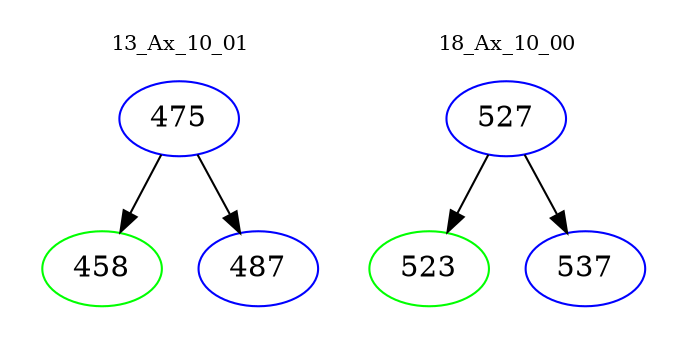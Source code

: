 digraph{
subgraph cluster_0 {
color = white
label = "13_Ax_10_01";
fontsize=10;
T0_475 [label="475", color="blue"]
T0_475 -> T0_458 [color="black"]
T0_458 [label="458", color="green"]
T0_475 -> T0_487 [color="black"]
T0_487 [label="487", color="blue"]
}
subgraph cluster_1 {
color = white
label = "18_Ax_10_00";
fontsize=10;
T1_527 [label="527", color="blue"]
T1_527 -> T1_523 [color="black"]
T1_523 [label="523", color="green"]
T1_527 -> T1_537 [color="black"]
T1_537 [label="537", color="blue"]
}
}
